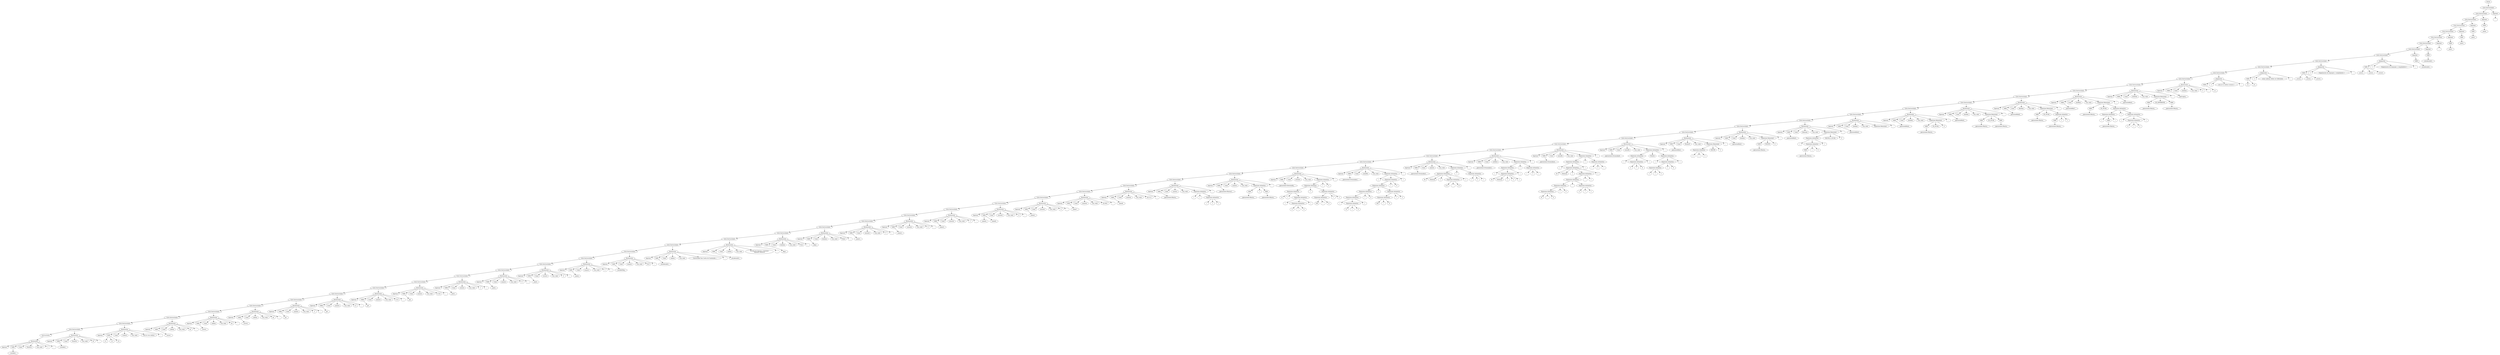 digraph G{
"node1930698116" [ label = "Iniciar",];
"node1211506094" [ label = "Lista Instrucciones",];
"node1539689103" [ label = "Lista Instrucciones",];
"node2085757920" [ label = "Lista Instrucciones",];
"node804911571" [ label = "Lista Instrucciones",];
"node1465539311" [ label = "Lista Instrucciones",];
"node574513977" [ label = "Lista Instrucciones",];
"node1327368637" [ label = "Lista Instrucciones",];
"node793335532" [ label = "Lista Instrucciones",];
"node717356232" [ label = "Lista Instrucciones",];
"node2067232002" [ label = "Lista Instrucciones",];
"node1155258424" [ label = "Lista Instrucciones",];
"node557848697" [ label = "Lista Instrucciones",];
"node71468837" [ label = "Lista Instrucciones",];
"node1151172042" [ label = "Lista Instrucciones",];
"node1578989433" [ label = "Lista Instrucciones",];
"node2143239955" [ label = "Lista Instrucciones",];
"node1876227182" [ label = "Lista Instrucciones",];
"node1074313075" [ label = "Lista Instrucciones",];
"node1973135028" [ label = "Lista Instrucciones",];
"node1943685299" [ label = "Lista Instrucciones",];
"node1004909858" [ label = "Lista Instrucciones",];
"node1045638658" [ label = "Lista Instrucciones",];
"node374702458" [ label = "Lista Instrucciones",];
"node929815763" [ label = "Lista Instrucciones",];
"node556872633" [ label = "Lista Instrucciones",];
"node112536227" [ label = "Lista Instrucciones",];
"node1020343646" [ label = "Lista Instrucciones",];
"node1429597011" [ label = "Lista Instrucciones",];
"node2100405943" [ label = "Lista Instrucciones",];
"node1392409472" [ label = "Lista Instrucciones",];
"node1739640644" [ label = "Lista Instrucciones",];
"node497409938" [ label = "Lista Instrucciones",];
"node1834075791" [ label = "Lista Instrucciones",];
"node1288864478" [ label = "Lista Instrucciones",];
"node771337967" [ label = "Lista Instrucciones",];
"node512994701" [ label = "Lista Instrucciones",];
"node2106942830" [ label = "Lista Instrucciones",];
"node629787760" [ label = "Lista Instrucciones",];
"node1164415224" [ label = "Lista Instrucciones",];
"node1184604700" [ label = "Lista Instrucciones",];
"node275972532" [ label = "Lista Instrucciones",];
"node2079499654" [ label = "Lista Instrucciones",];
"node40573520" [ label = "Lista Instrucciones",];
"node427545411" [ label = "Lista Instrucciones",];
"node294461305" [ label = "Lista Instrucciones",];
"node2143114843" [ label = "Lista Instrucciones",];
"node626944614" [ label = "Lista Instrucciones",];
"node1660441669" [ label = "Lista Instrucciones",];
"node469232052" [ label = "Lista Instrucciones",];
"node250444575" [ label = "Lista Instrucciones",];
"node1488338430" [ label = "Lista Instrucciones",];
"node2026635473" [ label = "Lista Instrucciones",];
"node1548938293" [ label = "Lista Instrucciones",];
"node964837667" [ label = "Lista Instrucciones",];
"node1353896480" [ label = "Lista Instrucciones",];
"node1222679151" [ label = "Instrucciones",];
"node60355586" [ label = "Declaracion",];
"node674772491" [ label = "Ingresar",];
"node60355586" -> "node674772491" [ label = "",];
"node1860031230" [ label = "VARS",];
"node572657320" [ label = "_variable1_",];
"node1860031230" -> "node572657320" [ label = "",];
"node60355586" -> "node1860031230" [ label = "",];
"node1717487114" [ label = "Como",];
"node60355586" -> "node1717487114" [ label = "",];
"node264191140" [ label = "NumEro",];
"node60355586" -> "node264191140" [ label = "",];
"node259343759" [ label = "Con_valor",];
"node60355586" -> "node259343759" [ label = "",];
"node1032871303" [ label = "5",];
"node60355586" -> "node1032871303" [ label = "",];
"node770618025" [ label = ";",];
"node60355586" -> "node770618025" [ label = "",];
"node1222679151" -> "node60355586" [ label = "",];
"node1353896480" -> "node1222679151" [ label = "",];
"node1539498412" [ label = "Declaracion",];
"node2118032998" [ label = "Ingresar",];
"node1539498412" -> "node2118032998" [ label = "",];
"node1098745923" [ label = "VARS",];
"node433979711" [ label = "_variable2_",];
"node1098745923" -> "node433979711" [ label = "",];
"node1539498412" -> "node1098745923" [ label = "",];
"node1440570409" [ label = "Como",];
"node1539498412" -> "node1440570409" [ label = "",];
"node1603941722" [ label = "NumEro",];
"node1539498412" -> "node1603941722" [ label = "",];
"node1913160058" [ label = "Con_valor",];
"node1539498412" -> "node1913160058" [ label = "",];
"node464953853" [ label = "50",];
"node1539498412" -> "node464953853" [ label = "",];
"node607488694" [ label = ";",];
"node1539498412" -> "node607488694" [ label = "",];
"node1353896480" -> "node1539498412" [ label = "",];
"node964837667" -> "node1353896480" [ label = "",];
"node705383311" [ label = "Declaracion",];
"node473828581" [ label = "Ingresar",];
"node705383311" -> "node473828581" [ label = "",];
"node841609174" [ label = "VARS",];
"node977384223" [ label = "_v1_",];
"node841609174" -> "node977384223" [ label = "",];
"node1256640747" [ label = "_v2_",];
"node841609174" -> "node1256640747" [ label = "",];
"node651408502" [ label = "_v3_",];
"node841609174" -> "node651408502" [ label = "",];
"node705383311" -> "node841609174" [ label = "",];
"node1543088165" [ label = "Como",];
"node705383311" -> "node1543088165" [ label = "",];
"node1813455118" [ label = "CadenA",];
"node705383311" -> "node1813455118" [ label = "",];
"node277534191" [ label = "Con_valor",];
"node705383311" -> "node277534191" [ label = "",];
"node734110604" [ label = "esta es una cadena",];
"node705383311" -> "node734110604" [ label = "",];
"node1030725201" [ label = ";",];
"node705383311" -> "node1030725201" [ label = "",];
"node964837667" -> "node705383311" [ label = "",];
"node1548938293" -> "node964837667" [ label = "",];
"node1747310499" [ label = "Declaracion",];
"node776360677" [ label = "Ingresar",];
"node1747310499" -> "node776360677" [ label = "",];
"node146622818" [ label = "VARS",];
"node1231143730" [ label = "_curso1_",];
"node146622818" -> "node1231143730" [ label = "",];
"node1747310499" -> "node146622818" [ label = "",];
"node264215922" [ label = "Como",];
"node1747310499" -> "node264215922" [ label = "",];
"node326252314" [ label = "cadena",];
"node1747310499" -> "node326252314" [ label = "",];
"node1902549583" [ label = "Con_valor",];
"node1747310499" -> "node1902549583" [ label = "",];
"node911847170" [ label = "olc",];
"node1747310499" -> "node911847170" [ label = "",];
"node1174331574" [ label = ";",];
"node1747310499" -> "node1174331574" [ label = "",];
"node1548938293" -> "node1747310499" [ label = "",];
"node2026635473" -> "node1548938293" [ label = "",];
"node1203160564" [ label = "Declaracion",];
"node46631855" [ label = "Ingresar",];
"node1203160564" -> "node46631855" [ label = "",];
"node2040337738" [ label = "VARS",];
"node1272230303" [ label = "_curso2_",];
"node2040337738" -> "node1272230303" [ label = "",];
"node1203160564" -> "node2040337738" [ label = "",];
"node977032308" [ label = "Como",];
"node1203160564" -> "node977032308" [ label = "",];
"node77081199" [ label = "cadena",];
"node1203160564" -> "node77081199" [ label = "",];
"node356403443" [ label = "Con_valor",];
"node1203160564" -> "node356403443" [ label = "",];
"node2064145282" [ label = "olc",];
"node1203160564" -> "node2064145282" [ label = "",];
"node600784739" [ label = ";",];
"node1203160564" -> "node600784739" [ label = "",];
"node2026635473" -> "node1203160564" [ label = "",];
"node1488338430" -> "node2026635473" [ label = "",];
"node1715577383" [ label = "Declaracion",];
"node31393740" [ label = "Ingresar",];
"node1715577383" -> "node31393740" [ label = "",];
"node942835774" [ label = "VARS",];
"node1650232444" [ label = "_curso3_",];
"node942835774" -> "node1650232444" [ label = "",];
"node1715577383" -> "node942835774" [ label = "",];
"node157768330" [ label = "Como",];
"node1715577383" -> "node157768330" [ label = "",];
"node1895812365" [ label = "cadena",];
"node1715577383" -> "node1895812365" [ label = "",];
"node1554045012" [ label = "Con_valor",];
"node1715577383" -> "node1554045012" [ label = "",];
"node1520013520" [ label = "olc",];
"node1715577383" -> "node1520013520" [ label = "",];
"node1771647491" [ label = ";",];
"node1715577383" -> "node1771647491" [ label = "",];
"node1488338430" -> "node1715577383" [ label = "",];
"node250444575" -> "node1488338430" [ label = "",];
"node1728056728" [ label = "Declaracion",];
"node1035475796" [ label = "Ingresar",];
"node1728056728" -> "node1035475796" [ label = "",];
"node733020963" [ label = "VARS",];
"node186135932" [ label = "_pi1_",];
"node733020963" -> "node186135932" [ label = "",];
"node1728056728" -> "node733020963" [ label = "",];
"node1813222730" [ label = "Como",];
"node1728056728" -> "node1813222730" [ label = "",];
"node286015783" [ label = "numero",];
"node1728056728" -> "node286015783" [ label = "",];
"node847769662" [ label = "Con_valor",];
"node1728056728" -> "node847769662" [ label = "",];
"node2029949127" [ label = "3",];
"node1728056728" -> "node2029949127" [ label = "",];
"node146273111" [ label = ";",];
"node1728056728" -> "node146273111" [ label = "",];
"node250444575" -> "node1728056728" [ label = "",];
"node469232052" -> "node250444575" [ label = "",];
"node2076282399" [ label = "Declaracion",];
"node1992984409" [ label = "Ingresar",];
"node2076282399" -> "node1992984409" [ label = "",];
"node2059295215" [ label = "VARS",];
"node1294217380" [ label = "_pi2_",];
"node2059295215" -> "node1294217380" [ label = "",];
"node2076282399" -> "node2059295215" [ label = "",];
"node987950697" [ label = "Como",];
"node2076282399" -> "node987950697" [ label = "",];
"node405816867" [ label = "numero",];
"node2076282399" -> "node405816867" [ label = "",];
"node281609707" [ label = "Con_valor",];
"node2076282399" -> "node281609707" [ label = "",];
"node2089072198" [ label = "3.1",];
"node2076282399" -> "node2089072198" [ label = "",];
"node1371053593" [ label = ";",];
"node2076282399" -> "node1371053593" [ label = "",];
"node469232052" -> "node2076282399" [ label = "",];
"node1660441669" -> "node469232052" [ label = "",];
"node1269025619" [ label = "Declaracion",];
"node320698769" [ label = "Ingresar",];
"node1269025619" -> "node320698769" [ label = "",];
"node1257425714" [ label = "VARS",];
"node1596967971" [ label = "_pi3_",];
"node1257425714" -> "node1596967971" [ label = "",];
"node1269025619" -> "node1257425714" [ label = "",];
"node176385478" [ label = "Como",];
"node1269025619" -> "node176385478" [ label = "",];
"node1923763446" [ label = "numero",];
"node1269025619" -> "node1923763446" [ label = "",];
"node777888458" [ label = "Con_valor",];
"node1269025619" -> "node777888458" [ label = "",];
"node254946806" [ label = "3.14",];
"node1269025619" -> "node254946806" [ label = "",];
"node516852875" [ label = ";",];
"node1269025619" -> "node516852875" [ label = "",];
"node1660441669" -> "node1269025619" [ label = "",];
"node626944614" -> "node1660441669" [ label = "",];
"node1050914392" [ label = "Declaracion",];
"node2108362932" [ label = "Ingresar",];
"node1050914392" -> "node2108362932" [ label = "",];
"node1676205930" [ label = "VARS",];
"node162049352" [ label = "_pi4_",];
"node1676205930" -> "node162049352" [ label = "",];
"node1050914392" -> "node1676205930" [ label = "",];
"node710542155" [ label = "Como",];
"node1050914392" -> "node710542155" [ label = "",];
"node257001476" [ label = "numero",];
"node1050914392" -> "node257001476" [ label = "",];
"node711394571" [ label = "Con_valor",];
"node1050914392" -> "node711394571" [ label = "",];
"node1718173666" [ label = "3.141",];
"node1050914392" -> "node1718173666" [ label = "",];
"node475211839" [ label = ";",];
"node1050914392" -> "node475211839" [ label = "",];
"node626944614" -> "node1050914392" [ label = "",];
"node2143114843" -> "node626944614" [ label = "",];
"node524390937" [ label = "Declaracion",];
"node228361127" [ label = "Ingresar",];
"node524390937" -> "node228361127" [ label = "",];
"node572861401" [ label = "VARS",];
"node666041714" [ label = "_anio1_",];
"node572861401" -> "node666041714" [ label = "",];
"node524390937" -> "node572861401" [ label = "",];
"node879784647" [ label = "Como",];
"node524390937" -> "node879784647" [ label = "",];
"node1570262613" [ label = "numero",];
"node524390937" -> "node1570262613" [ label = "",];
"node1449713116" [ label = "Con_valor",];
"node524390937" -> "node1449713116" [ label = "",];
"node1719792398" [ label = "1",];
"node524390937" -> "node1719792398" [ label = "",];
"node1372607315" [ label = ";",];
"node524390937" -> "node1372607315" [ label = "",];
"node2143114843" -> "node524390937" [ label = "",];
"node294461305" -> "node2143114843" [ label = "",];
"node1319454170" [ label = "Declaracion",];
"node1588852719" [ label = "Ingresar",];
"node1319454170" -> "node1588852719" [ label = "",];
"node935556788" [ label = "VARS",];
"node1692066260" [ label = "_anio2_",];
"node935556788" -> "node1692066260" [ label = "",];
"node1319454170" -> "node935556788" [ label = "",];
"node3531520" [ label = "Como",];
"node1319454170" -> "node3531520" [ label = "",];
"node1098412134" [ label = "numero",];
"node1319454170" -> "node1098412134" [ label = "",];
"node1839384619" [ label = "Con_valor",];
"node1319454170" -> "node1839384619" [ label = "",];
"node1581600778" [ label = "9",];
"node1319454170" -> "node1581600778" [ label = "",];
"node1900516641" [ label = ";",];
"node1319454170" -> "node1900516641" [ label = "",];
"node294461305" -> "node1319454170" [ label = "",];
"node427545411" -> "node294461305" [ label = "",];
"node1941839919" [ label = "Declaracion",];
"node136732131" [ label = "Ingresar",];
"node1941839919" -> "node136732131" [ label = "",];
"node2090310125" [ label = "VARS",];
"node825550275" [ label = "_anio3_",];
"node2090310125" -> "node825550275" [ label = "",];
"node1941839919" -> "node2090310125" [ label = "",];
"node856229010" [ label = "Como",];
"node1941839919" -> "node856229010" [ label = "",];
"node167419477" [ label = "numero",];
"node1941839919" -> "node167419477" [ label = "",];
"node1231169142" [ label = "Con_valor",];
"node1941839919" -> "node1231169142" [ label = "",];
"node1609484388" [ label = "4",];
"node1941839919" -> "node1609484388" [ label = "",];
"node607677087" [ label = ";",];
"node1941839919" -> "node607677087" [ label = "",];
"node427545411" -> "node1941839919" [ label = "",];
"node40573520" -> "node427545411" [ label = "",];
"node2037207163" [ label = "Declaracion",];
"node560240822" [ label = "Ingresar",];
"node2037207163" -> "node560240822" [ label = "",];
"node140564758" [ label = "VARS",];
"node1877685783" [ label = "_anio4_",];
"node140564758" -> "node1877685783" [ label = "",];
"node2037207163" -> "node140564758" [ label = "",];
"node2081840409" [ label = "Como",];
"node2037207163" -> "node2081840409" [ label = "",];
"node2041764613" [ label = "numero",];
"node2037207163" -> "node2041764613" [ label = "",];
"node2006193484" [ label = "Con_valor",];
"node2037207163" -> "node2006193484" [ label = "",];
"node1106894375" [ label = "5",];
"node2037207163" -> "node1106894375" [ label = "",];
"node264875412" [ label = ";",];
"node2037207163" -> "node264875412" [ label = "",];
"node40573520" -> "node2037207163" [ label = "",];
"node2079499654" -> "node40573520" [ label = "",];
"node1615607195" [ label = "Declaracion",];
"node925196971" [ label = "Ingresar",];
"node1615607195" -> "node925196971" [ label = "",];
"node941791886" [ label = "VARS",];
"node2059740435" [ label = "_variableNeg_",];
"node941791886" -> "node2059740435" [ label = "",];
"node1615607195" -> "node941791886" [ label = "",];
"node2074359613" [ label = "Como",];
"node1615607195" -> "node2074359613" [ label = "",];
"node1728590552" [ label = "numero",];
"node1615607195" -> "node1728590552" [ label = "",];
"node1263678045" [ label = "Con_valor",];
"node1615607195" -> "node1263678045" [ label = "",];
"node409758617" [ label = "54.0",];
"node1615607195" -> "node409758617" [ label = "",];
"node1110162038" [ label = ";",];
"node1615607195" -> "node1110162038" [ label = "",];
"node2079499654" -> "node1615607195" [ label = "",];
"node275972532" -> "node2079499654" [ label = "",];
"node1679019545" [ label = "Declaracion",];
"node1040832540" [ label = "Ingresar",];
"node1679019545" -> "node1040832540" [ label = "",];
"node1170365671" [ label = "VARS",];
"node1520805411" [ label = "_encabezado1_",];
"node1170365671" -> "node1520805411" [ label = "",];
"node1679019545" -> "node1170365671" [ label = "",];
"node540858472" [ label = "Como",];
"node1679019545" -> "node540858472" [ label = "",];
"node1342516555" [ label = "cadena",];
"node1679019545" -> "node1342516555" [ label = "",];
"node125269704" [ label = "Con_valor",];
"node1679019545" -> "node125269704" [ label = "",];
"node1880378555" [ label = "Universidad San Carlos de Guatemala...;",];
"node1679019545" -> "node1880378555" [ label = "",];
"node908928329" [ label = ";",];
"node1679019545" -> "node908928329" [ label = "",];
"node275972532" -> "node1679019545" [ label = "",];
"node1184604700" -> "node275972532" [ label = "",];
"node1337665970" [ label = "Declaracion",];
"node1934022587" [ label = "Ingresar",];
"node1337665970" -> "node1934022587" [ label = "",];
"node568671484" [ label = "VARS",];
"node2117944036" [ label = "_encabezado2_",];
"node568671484" -> "node2117944036" [ label = "",];
"node1337665970" -> "node568671484" [ label = "",];
"node1750925864" [ label = "Como",];
"node1337665970" -> "node1750925864" [ label = "",];
"node769911703" [ label = "cadena",];
"node1337665970" -> "node769911703" [ label = "",];
"node627646475" [ label = "Con_valor",];
"node1337665970" -> "node627646475" [ label = "",];
"node836201504" [ label = "Escuela de Ciencias y Sistemas
Segundo semestre
",];
"node1337665970" -> "node836201504" [ label = "",];
"node832271472" [ label = ";",];
"node1337665970" -> "node832271472" [ label = "",];
"node1184604700" -> "node1337665970" [ label = "",];
"node1164415224" -> "node1184604700" [ label = "",];
"node60198535" [ label = "Declaracion",];
"node1871945606" [ label = "Ingresar",];
"node60198535" -> "node1871945606" [ label = "",];
"node1697597496" [ label = "VARS",];
"node259885081" [ label = "_flag1_",];
"node1697597496" -> "node259885081" [ label = "",];
"node60198535" -> "node1697597496" [ label = "",];
"node942202311" [ label = "Como",];
"node60198535" -> "node942202311" [ label = "",];
"node1270090475" [ label = "boolean",];
"node60198535" -> "node1270090475" [ label = "",];
"node1422255405" [ label = "Con_valor",];
"node60198535" -> "node1422255405" [ label = "",];
"node924553964" [ label = "True",];
"node60198535" -> "node924553964" [ label = "",];
"node1227073325" [ label = ";",];
"node60198535" -> "node1227073325" [ label = "",];
"node1164415224" -> "node60198535" [ label = "",];
"node629787760" -> "node1164415224" [ label = "",];
"node573251504" [ label = "Declaracion",];
"node1505520213" [ label = "Ingresar",];
"node573251504" -> "node1505520213" [ label = "",];
"node844828540" [ label = "VARS",];
"node1712704725" [ label = "_flag2_",];
"node844828540" -> "node1712704725" [ label = "",];
"node573251504" -> "node844828540" [ label = "",];
"node473536824" [ label = "Como",];
"node573251504" -> "node473536824" [ label = "",];
"node653112872" [ label = "boolean",];
"node573251504" -> "node653112872" [ label = "",];
"node1286045030" [ label = "Con_valor",];
"node573251504" -> "node1286045030" [ label = "",];
"node77357891" [ label = "False",];
"node573251504" -> "node77357891" [ label = "",];
"node1421658801" [ label = ";",];
"node573251504" -> "node1421658801" [ label = "",];
"node629787760" -> "node573251504" [ label = "",];
"node2106942830" -> "node629787760" [ label = "",];
"node531331832" [ label = "Declaracion",];
"node1754294310" [ label = "Ingresar",];
"node531331832" -> "node1754294310" [ label = "",];
"node267487244" [ label = "VARS",];
"node1026171393" [ label = "_name1_",];
"node267487244" -> "node1026171393" [ label = "",];
"node531331832" -> "node267487244" [ label = "",];
"node2039669734" [ label = "Como",];
"node531331832" -> "node2039669734" [ label = "",];
"node304641450" [ label = "caracter",];
"node531331832" -> "node304641450" [ label = "",];
"node286932491" [ label = "Con_valor",];
"node531331832" -> "node286932491" [ label = "",];
"node2102144003" [ label = "'f'",];
"node531331832" -> "node2102144003" [ label = "",];
"node330268063" [ label = ";",];
"node531331832" -> "node330268063" [ label = "",];
"node2106942830" -> "node531331832" [ label = "",];
"node512994701" -> "node2106942830" [ label = "",];
"node1123802981" [ label = "Declaracion",];
"node47270743" [ label = "Ingresar",];
"node1123802981" -> "node47270743" [ label = "",];
"node518083386" [ label = "VARS",];
"node1992988412" [ label = "_name2_",];
"node518083386" -> "node1992988412" [ label = "",];
"node1123802981" -> "node518083386" [ label = "",];
"node1792438199" [ label = "Como",];
"node1123802981" -> "node1792438199" [ label = "",];
"node1658133065" [ label = "caracter",];
"node1123802981" -> "node1658133065" [ label = "",];
"node1991900586" [ label = "Con_valor",];
"node1123802981" -> "node1991900586" [ label = "",];
"node1424419063" [ label = "'e'",];
"node1123802981" -> "node1424419063" [ label = "",];
"node227839499" [ label = ";",];
"node1123802981" -> "node227839499" [ label = "",];
"node512994701" -> "node1123802981" [ label = "",];
"node771337967" -> "node512994701" [ label = "",];
"node1205459618" [ label = "Declaracion",];
"node2125736798" [ label = "Ingresar",];
"node1205459618" -> "node2125736798" [ label = "",];
"node502715695" [ label = "VARS",];
"node884733004" [ label = "_name3_",];
"node502715695" -> "node884733004" [ label = "",];
"node1205459618" -> "node502715695" [ label = "",];
"node1027486899" [ label = "Como",];
"node1205459618" -> "node1027486899" [ label = "",];
"node1645155985" [ label = "caracter",];
"node1205459618" -> "node1645155985" [ label = "",];
"node1232857170" [ label = "Con_valor",];
"node1205459618" -> "node1232857170" [ label = "",];
"node579431589" [ label = "'r'",];
"node1205459618" -> "node579431589" [ label = "",];
"node1851674603" [ label = ";",];
"node1205459618" -> "node1851674603" [ label = "",];
"node771337967" -> "node1205459618" [ label = "",];
"node1288864478" -> "node771337967" [ label = "",];
"node1962899247" [ label = "Declaracion",];
"node1649420442" [ label = "Ingresar",];
"node1962899247" -> "node1649420442" [ label = "",];
"node190155825" [ label = "VARS",];
"node392735655" [ label = "_name4_",];
"node190155825" -> "node392735655" [ label = "",];
"node404877418" [ label = "_name6_",];
"node190155825" -> "node404877418" [ label = "",];
"node1962899247" -> "node190155825" [ label = "",];
"node2077626124" [ label = "Como",];
"node1962899247" -> "node2077626124" [ label = "",];
"node1556426819" [ label = "caracter",];
"node1962899247" -> "node1556426819" [ label = "",];
"node237149679" [ label = "Con_valor",];
"node1962899247" -> "node237149679" [ label = "",];
"node420974305" [ label = "'n'",];
"node1962899247" -> "node420974305" [ label = "",];
"node1383222432" [ label = ";",];
"node1962899247" -> "node1383222432" [ label = "",];
"node1288864478" -> "node1962899247" [ label = "",];
"node1834075791" -> "node1288864478" [ label = "",];
"node658520453" [ label = "Declaracion",];
"node1024918887" [ label = "Ingresar",];
"node658520453" -> "node1024918887" [ label = "",];
"node416474274" [ label = "VARS",];
"node1485155412" [ label = "_name5_",];
"node416474274" -> "node1485155412" [ label = "",];
"node658520453" -> "node416474274" [ label = "",];
"node2125408976" [ label = "Como",];
"node658520453" -> "node2125408976" [ label = "",];
"node2065048671" [ label = "caracter",];
"node658520453" -> "node2065048671" [ label = "",];
"node1961769067" [ label = "Con_valor",];
"node658520453" -> "node1961769067" [ label = "",];
"node33344942" [ label = "'a'",];
"node658520453" -> "node33344942" [ label = "",];
"node100835051" [ label = ";",];
"node658520453" -> "node100835051" [ label = "",];
"node1834075791" -> "node658520453" [ label = "",];
"node497409938" -> "node1834075791" [ label = "",];
"node1283225256" [ label = "Declaracion",];
"node1238643244" [ label = "Ingresar",];
"node1283225256" -> "node1238643244" [ label = "",];
"node782370565" [ label = "VARS",];
"node1011167740" [ label = "_name7_",];
"node782370565" -> "node1011167740" [ label = "",];
"node1283225256" -> "node782370565" [ label = "",];
"node321112554" [ label = "Como",];
"node1283225256" -> "node321112554" [ label = "",];
"node2064567536" [ label = "caracter",];
"node1283225256" -> "node2064567536" [ label = "",];
"node1168795323" [ label = "Con_valor",];
"node1283225256" -> "node1168795323" [ label = "",];
"node1349870883" [ label = "'${100}'",];
"node1283225256" -> "node1349870883" [ label = "",];
"node1570015838" [ label = ";",];
"node1283225256" -> "node1570015838" [ label = "",];
"node497409938" -> "node1283225256" [ label = "",];
"node1739640644" -> "node497409938" [ label = "",];
"node1349559376" [ label = "Declaracion",];
"node1182375771" [ label = "Ingresar",];
"node1349559376" -> "node1182375771" [ label = "",];
"node1029617354" [ label = "VARS",];
"node1147211077" [ label = "_name8_",];
"node1029617354" -> "node1147211077" [ label = "",];
"node1349559376" -> "node1029617354" [ label = "",];
"node291922877" [ label = "Como",];
"node1349559376" -> "node291922877" [ label = "",];
"node460305805" [ label = "caracter",];
"node1349559376" -> "node460305805" [ label = "",];
"node1397733580" [ label = "Con_valor",];
"node1349559376" -> "node1397733580" [ label = "",];
"node529042629" [ label = "'${111}'",];
"node1349559376" -> "node529042629" [ label = "",];
"node1028751106" [ label = ";",];
"node1349559376" -> "node1028751106" [ label = "",];
"node1739640644" -> "node1349559376" [ label = "",];
"node1392409472" -> "node1739640644" [ label = "",];
"node1542747896" [ label = "Declaracion",];
"node1976777874" [ label = "Ingresar",];
"node1542747896" -> "node1976777874" [ label = "",];
"node778467401" [ label = "VARS",];
"node419019752" [ label = "_operaciones1Basica_",];
"node778467401" -> "node419019752" [ label = "",];
"node1542747896" -> "node778467401" [ label = "",];
"node1623346617" [ label = "Como",];
"node1542747896" -> "node1623346617" [ label = "",];
"node203020959" [ label = "numero",];
"node1542747896" -> "node203020959" [ label = "",];
"node295722853" [ label = "Con_valor",];
"node1542747896" -> "node295722853" [ label = "",];
"node1146327106" [ label = "Expresion Arimetica",];
"node915321588" [ label = "1",];
"node1146327106" -> "node915321588" [ label = "",];
"node1946246040" [ label = "+",];
"node1146327106" -> "node1946246040" [ label = "",];
"node1741256970" [ label = "Expresion Aritmetica",];
"node1069560881" [ label = "(",];
"node1741256970" -> "node1069560881" [ label = "",];
"node2090481711" [ label = "1",];
"node1741256970" -> "node2090481711" [ label = "",];
"node37319103" [ label = ")",];
"node1741256970" -> "node37319103" [ label = "",];
"node1146327106" -> "node1741256970" [ label = "",];
"node1542747896" -> "node1146327106" [ label = "",];
"node781474267" [ label = ";",];
"node1542747896" -> "node781474267" [ label = "",];
"node1392409472" -> "node1542747896" [ label = "",];
"node2100405943" -> "node1392409472" [ label = "",];
"node281776516" [ label = "Declaracion",];
"node1027447026" [ label = "Ingresar",];
"node281776516" -> "node1027447026" [ label = "",];
"node1950392931" [ label = "VARS",];
"node2014734257" [ label = "_operaciones1Basica2_",];
"node1950392931" -> "node2014734257" [ label = "",];
"node281776516" -> "node1950392931" [ label = "",];
"node882740870" [ label = "Como",];
"node281776516" -> "node882740870" [ label = "",];
"node1706457839" [ label = "numero",];
"node281776516" -> "node1706457839" [ label = "",];
"node336891776" [ label = "Con_valor",];
"node281776516" -> "node336891776" [ label = "",];
"node1601456476" [ label = "Expresion Arimetica",];
"node121968010" [ label = "VARS",];
"node1366451855" [ label = "_operaciones1Basica_",];
"node121968010" -> "node1366451855" [ label = "",];
"node1601456476" -> "node121968010" [ label = "",];
"node1638570926" [ label = "+",];
"node1601456476" -> "node1638570926" [ label = "",];
"node476643438" [ label = "VARS",];
"node858767148" [ label = "_operaciones1Basica_",];
"node476643438" -> "node858767148" [ label = "",];
"node1601456476" -> "node476643438" [ label = "",];
"node281776516" -> "node1601456476" [ label = "",];
"node1898701272" [ label = ";",];
"node281776516" -> "node1898701272" [ label = "",];
"node2100405943" -> "node281776516" [ label = "",];
"node1429597011" -> "node2100405943" [ label = "",];
"node1147761592" [ label = "Declaracion",];
"node282550571" [ label = "Ingresar",];
"node1147761592" -> "node282550571" [ label = "",];
"node1582267074" [ label = "VARS",];
"node1883530738" [ label = "_operaciones1Intermedia_",];
"node1582267074" -> "node1883530738" [ label = "",];
"node1147761592" -> "node1582267074" [ label = "",];
"node2143239409" [ label = "Como",];
"node1147761592" -> "node2143239409" [ label = "",];
"node1414186004" [ label = "nUmero",];
"node1147761592" -> "node1414186004" [ label = "",];
"node1903570229" [ label = "Con_valor",];
"node1147761592" -> "node1903570229" [ label = "",];
"node583974172" [ label = "Expresion Arimetica",];
"node613434624" [ label = "Expresion Arimetica",];
"node645423074" [ label = "Expresion Arimetica",];
"node1722270109" [ label = "15",];
"node645423074" -> "node1722270109" [ label = "",];
"node827762184" [ label = "+",];
"node645423074" -> "node827762184" [ label = "",];
"node399007079" [ label = "Expresion Aritmetica",];
"node1940625203" [ label = "(",];
"node399007079" -> "node1940625203" [ label = "",];
"node735579122" [ label = "Expresion Aritmetica",];
"node792366695" [ label = "9",];
"node735579122" -> "node792366695" [ label = "",];
"node2051857794" [ label = "*",];
"node735579122" -> "node2051857794" [ label = "",];
"node1441914871" [ label = "8",];
"node735579122" -> "node1441914871" [ label = "",];
"node399007079" -> "node735579122" [ label = "",];
"node1050528032" [ label = ")",];
"node399007079" -> "node1050528032" [ label = "",];
"node645423074" -> "node399007079" [ label = "",];
"node613434624" -> "node645423074" [ label = "",];
"node1169105186" [ label = "+",];
"node613434624" -> "node1169105186" [ label = "",];
"node1502827736" [ label = "Expresion Aritmetica",];
"node38155898" [ label = "Expresion Aritmetica",];
"node1388461019" [ label = "200",];
"node38155898" -> "node1388461019" [ label = "",];
"node1859696272" [ label = "/",];
"node38155898" -> "node1859696272" [ label = "",];
"node757996039" [ label = "8",];
"node38155898" -> "node757996039" [ label = "",];
"node1502827736" -> "node38155898" [ label = "",];
"node510139454" [ label = "*",];
"node1502827736" -> "node510139454" [ label = "",];
"node1572331723" [ label = "3",];
"node1502827736" -> "node1572331723" [ label = "",];
"node613434624" -> "node1502827736" [ label = "",];
"node583974172" -> "node613434624" [ label = "",];
"node1987092955" [ label = "+",];
"node583974172" -> "node1987092955" [ label = "",];
"node726889264" [ label = "9",];
"node583974172" -> "node726889264" [ label = "",];
"node1147761592" -> "node583974172" [ label = "",];
"node1971585928" [ label = ";",];
"node1147761592" -> "node1971585928" [ label = "",];
"node1429597011" -> "node1147761592" [ label = "",];
"node1020343646" -> "node1429597011" [ label = "",];
"node391582795" [ label = "Declaracion",];
"node1692008707" [ label = "Ingresar",];
"node391582795" -> "node1692008707" [ label = "",];
"node1411396699" [ label = "VARS",];
"node23979284" [ label = "_operaciones1Avanzadas1_",];
"node1411396699" -> "node23979284" [ label = "",];
"node391582795" -> "node1411396699" [ label = "",];
"node783764542" [ label = "Como",];
"node391582795" -> "node783764542" [ label = "",];
"node449942258" [ label = "numeRo",];
"node391582795" -> "node449942258" [ label = "",];
"node1325858591" [ label = "Con_valor",];
"node391582795" -> "node1325858591" [ label = "",];
"node565049006" [ label = "Expresion Aritmetica",];
"node896501785" [ label = "(",];
"node565049006" -> "node896501785" [ label = "",];
"node599775812" [ label = "Expresion Arimetica",];
"node1530472235" [ label = "Expresion Arimetica",];
"node368030308" [ label = "Expresion Aritmetica",];
"node1544146816" [ label = "Expresion Aritmetica",];
"node28922815" [ label = "(",];
"node1544146816" -> "node28922815" [ label = "",];
"node321600732" [ label = "Expresion Arimetica",];
"node2076168271" [ label = "15",];
"node321600732" -> "node2076168271" [ label = "",];
"node1775793527" [ label = "+",];
"node321600732" -> "node1775793527" [ label = "",];
"node582477656" [ label = "9",];
"node321600732" -> "node582477656" [ label = "",];
"node1544146816" -> "node321600732" [ label = "",];
"node1748034062" [ label = ")",];
"node1544146816" -> "node1748034062" [ label = "",];
"node368030308" -> "node1544146816" [ label = "",];
"node1829268207" [ label = "*",];
"node368030308" -> "node1829268207" [ label = "",];
"node1196542452" [ label = "8",];
"node368030308" -> "node1196542452" [ label = "",];
"node1530472235" -> "node368030308" [ label = "",];
"node1522629473" [ label = "+",];
"node1530472235" -> "node1522629473" [ label = "",];
"node898552485" [ label = "Expresion Aritmetica",];
"node461343209" [ label = "Expresion Aritmetica",];
"node1378417947" [ label = "200",];
"node461343209" -> "node1378417947" [ label = "",];
"node65248844" [ label = "/",];
"node461343209" -> "node65248844" [ label = "",];
"node1077636975" [ label = "8",];
"node461343209" -> "node1077636975" [ label = "",];
"node898552485" -> "node461343209" [ label = "",];
"node669816384" [ label = "*",];
"node898552485" -> "node669816384" [ label = "",];
"node842622851" [ label = "3",];
"node898552485" -> "node842622851" [ label = "",];
"node1530472235" -> "node898552485" [ label = "",];
"node599775812" -> "node1530472235" [ label = "",];
"node767008374" [ label = "+",];
"node599775812" -> "node767008374" [ label = "",];
"node913099960" [ label = "9",];
"node599775812" -> "node913099960" [ label = "",];
"node565049006" -> "node599775812" [ label = "",];
"node1978733219" [ label = ")",];
"node565049006" -> "node1978733219" [ label = "",];
"node391582795" -> "node565049006" [ label = "",];
"node210593505" [ label = ";",];
"node391582795" -> "node210593505" [ label = "",];
"node1020343646" -> "node391582795" [ label = "",];
"node112536227" -> "node1020343646" [ label = "",];
"node492309800" [ label = "Declaracion",];
"node1300306743" [ label = "Ingresar",];
"node492309800" -> "node1300306743" [ label = "",];
"node806911022" [ label = "VARS",];
"node1472577186" [ label = "_operaciones1Avanzadas2_",];
"node806911022" -> "node1472577186" [ label = "",];
"node492309800" -> "node806911022" [ label = "",];
"node178903103" [ label = "Como",];
"node492309800" -> "node178903103" [ label = "",];
"node1337209598" [ label = "numero",];
"node492309800" -> "node1337209598" [ label = "",];
"node1010753066" [ label = "Con_valor",];
"node492309800" -> "node1010753066" [ label = "",];
"node1190418337" [ label = "Expresion Arimetica",];
"node39327584" [ label = "Expresion Aritmetica",];
"node1813374487" [ label = "30",];
"node39327584" -> "node1813374487" [ label = "",];
"node647019057" [ label = "Potencia",];
"node39327584" -> "node647019057" [ label = "",];
"node1111341085" [ label = "[",];
"node39327584" -> "node1111341085" [ label = "",];
"node10241069" [ label = "Expresion Aritmetica",];
"node1140473719" [ label = "22.2",];
"node10241069" -> "node1140473719" [ label = "",];
"node1620591627" [ label = "-",];
"node10241069" -> "node1620591627" [ label = "",];
"node1338697045" [ label = "2.2",];
"node10241069" -> "node1338697045" [ label = "",];
"node39327584" -> "node10241069" [ label = "",];
"node764767661" [ label = "]",];
"node39327584" -> "node764767661" [ label = "",];
"node1190418337" -> "node39327584" [ label = "",];
"node1057418991" [ label = "+",];
"node1190418337" -> "node1057418991" [ label = "",];
"node488398104" [ label = "Expresion Aritmetica",];
"node90502051" [ label = "(",];
"node488398104" -> "node90502051" [ label = "",];
"node52043431" [ label = "2",];
"node488398104" -> "node52043431" [ label = "",];
"node199489981" [ label = ")",];
"node488398104" -> "node199489981" [ label = "",];
"node1190418337" -> "node488398104" [ label = "",];
"node492309800" -> "node1190418337" [ label = "",];
"node1961394500" [ label = ";",];
"node492309800" -> "node1961394500" [ label = "",];
"node112536227" -> "node492309800" [ label = "",];
"node556872633" -> "node112536227" [ label = "",];
"node1454611857" [ label = "Declaracion",];
"node93277894" [ label = "Ingresar",];
"node1454611857" -> "node93277894" [ label = "",];
"node288715227" [ label = "VARS",];
"node568795160" [ label = "_operaciones1Avanzadas3_",];
"node288715227" -> "node568795160" [ label = "",];
"node1454611857" -> "node288715227" [ label = "",];
"node1811054240" [ label = "Como",];
"node1454611857" -> "node1811054240" [ label = "",];
"node343204966" [ label = "nuMero",];
"node1454611857" -> "node343204966" [ label = "",];
"node787866778" [ label = "Con_valor",];
"node1454611857" -> "node787866778" [ label = "",];
"node915076796" [ label = "Expresion Arimetica",];
"node1324714419" [ label = "Expresion Aritmetica",];
"node2106655711" [ label = "(",];
"node1324714419" -> "node2106655711" [ label = "",];
"node2084694467" [ label = "Expresion Aritmetica",];
"node488624097" [ label = "30",];
"node2084694467" -> "node488624097" [ label = "",];
"node2135254496" [ label = "Potencia",];
"node2084694467" -> "node2135254496" [ label = "",];
"node171904556" [ label = "[",];
"node2084694467" -> "node171904556" [ label = "",];
"node2034495833" [ label = "2",];
"node2084694467" -> "node2034495833" [ label = "",];
"node448813399" [ label = "]",];
"node2084694467" -> "node448813399" [ label = "",];
"node1324714419" -> "node2084694467" [ label = "",];
"node1316898186" [ label = ")",];
"node1324714419" -> "node1316898186" [ label = "",];
"node915076796" -> "node1324714419" [ label = "",];
"node1019374599" [ label = "+",];
"node915076796" -> "node1019374599" [ label = "",];
"node1517128703" [ label = "Expresion Aritmetica",];
"node1124039428" [ label = "(",];
"node1517128703" -> "node1124039428" [ label = "",];
"node2115056836" [ label = "2",];
"node1517128703" -> "node2115056836" [ label = "",];
"node1360846165" [ label = ")",];
"node1517128703" -> "node1360846165" [ label = "",];
"node915076796" -> "node1517128703" [ label = "",];
"node1454611857" -> "node915076796" [ label = "",];
"node1738053370" [ label = ";",];
"node1454611857" -> "node1738053370" [ label = "",];
"node556872633" -> "node1454611857" [ label = "",];
"node929815763" -> "node556872633" [ label = "",];
"node1577514582" [ label = "Declaracion",];
"node700866118" [ label = "Ingresar",];
"node1577514582" -> "node700866118" [ label = "",];
"node512219230" [ label = "VARS",];
"node1032561202" [ label = "_operaciones1Avanzadas4_",];
"node512219230" -> "node1032561202" [ label = "",];
"node1577514582" -> "node512219230" [ label = "",];
"node1414940563" [ label = "Como",];
"node1577514582" -> "node1414940563" [ label = "",];
"node1333331761" [ label = "numeRo",];
"node1577514582" -> "node1333331761" [ label = "",];
"node1872524200" [ label = "Con_valor",];
"node1577514582" -> "node1872524200" [ label = "",];
"node266786395" [ label = "Expresion Arimetica",];
"node1776972523" [ label = "Expresion Aritmetica",];
"node1856872552" [ label = "(",];
"node1776972523" -> "node1856872552" [ label = "",];
"node1646300966" [ label = "Expresion Aritmetica",];
"node1540217143" [ label = "30",];
"node1646300966" -> "node1540217143" [ label = "",];
"node1628083599" [ label = "Potencia",];
"node1646300966" -> "node1628083599" [ label = "",];
"node1646778150" [ label = "[",];
"node1646300966" -> "node1646778150" [ label = "",];
"node68693499" [ label = "Expresion Aritmetica",];
"node833181742" [ label = "Expresion Aritmetica",];
"node70915449" [ label = "Expresion Arimetica",];
"node1484287039" [ label = "Expresion Aritmetica",];
"node491451710" [ label = "10",];
"node1484287039" -> "node491451710" [ label = "",];
"node1717151377" [ label = "-",];
"node1484287039" -> "node1717151377" [ label = "",];
"node840759038" [ label = "8",];
"node1484287039" -> "node840759038" [ label = "",];
"node70915449" -> "node1484287039" [ label = "",];
"node689863958" [ label = "+",];
"node70915449" -> "node689863958" [ label = "",];
"node1664589326" [ label = "9",];
"node70915449" -> "node1664589326" [ label = "",];
"node833181742" -> "node70915449" [ label = "",];
"node1215414743" [ label = "-",];
"node833181742" -> "node1215414743" [ label = "",];
"node487552289" [ label = "Expresion Aritmetica",];
"node1193495899" [ label = "4",];
"node487552289" -> "node1193495899" [ label = "",];
"node414940255" [ label = "*",];
"node487552289" -> "node414940255" [ label = "",];
"node1585605094" [ label = "2",];
"node487552289" -> "node1585605094" [ label = "",];
"node833181742" -> "node487552289" [ label = "",];
"node68693499" -> "node833181742" [ label = "",];
"node943892842" [ label = "-",];
"node68693499" -> "node943892842" [ label = "",];
"node1708548780" [ label = "1",];
"node68693499" -> "node1708548780" [ label = "",];
"node1646300966" -> "node68693499" [ label = "",];
"node650949581" [ label = "]",];
"node1646300966" -> "node650949581" [ label = "",];
"node1776972523" -> "node1646300966" [ label = "",];
"node1808540587" [ label = ")",];
"node1776972523" -> "node1808540587" [ label = "",];
"node266786395" -> "node1776972523" [ label = "",];
"node1181273665" [ label = "+",];
"node266786395" -> "node1181273665" [ label = "",];
"node276629282" [ label = "Expresion Aritmetica",];
"node1399626811" [ label = "(",];
"node276629282" -> "node1399626811" [ label = "",];
"node1496788102" [ label = "2",];
"node276629282" -> "node1496788102" [ label = "",];
"node1496185639" [ label = ")",];
"node276629282" -> "node1496185639" [ label = "",];
"node266786395" -> "node276629282" [ label = "",];
"node1577514582" -> "node266786395" [ label = "",];
"node554804023" [ label = ";",];
"node1577514582" -> "node554804023" [ label = "",];
"node929815763" -> "node1577514582" [ label = "",];
"node374702458" -> "node929815763" [ label = "",];
"node371945066" [ label = "Declaracion",];
"node1989686069" [ label = "Ingresar",];
"node371945066" -> "node1989686069" [ label = "",];
"node1079642626" [ label = "VARS",];
"node1828589861" [ label = "_operaciones1Avanzadas6_",];
"node1079642626" -> "node1828589861" [ label = "",];
"node371945066" -> "node1079642626" [ label = "",];
"node560687854" [ label = "Como",];
"node371945066" -> "node560687854" [ label = "",];
"node383644781" [ label = "numeRo",];
"node371945066" -> "node383644781" [ label = "",];
"node105379502" [ label = "Con_valor",];
"node371945066" -> "node105379502" [ label = "",];
"node439138426" [ label = "Expresion Aritmetica",];
"node1617599947" [ label = "Expresion Aritmetica",];
"node426603319" [ label = "(",];
"node1617599947" -> "node426603319" [ label = "",];
"node547750962" [ label = "Expresion Aritmetica",];
"node1597409076" [ label = "5",];
"node547750962" -> "node1597409076" [ label = "",];
"node1803996636" [ label = "*",];
"node547750962" -> "node1803996636" [ label = "",];
"node419495760" [ label = "8",];
"node547750962" -> "node419495760" [ label = "",];
"node1617599947" -> "node547750962" [ label = "",];
"node160952278" [ label = ")",];
"node1617599947" -> "node160952278" [ label = "",];
"node439138426" -> "node1617599947" [ label = "",];
"node1651754743" [ label = "Modulo",];
"node439138426" -> "node1651754743" [ label = "",];
"node1069948744" [ label = "Expresion Aritmetica",];
"node555912607" [ label = "(",];
"node1069948744" -> "node555912607" [ label = "",];
"node394080050" [ label = "Expresion Arimetica",];
"node1799690068" [ label = "Expresion Arimetica",];
"node1693874475" [ label = "1",];
"node1799690068" -> "node1693874475" [ label = "",];
"node1359830623" [ label = "+",];
"node1799690068" -> "node1359830623" [ label = "",];
"node804777971" [ label = "5",];
"node1799690068" -> "node804777971" [ label = "",];
"node394080050" -> "node1799690068" [ label = "",];
"node1816900334" [ label = "+",];
"node394080050" -> "node1816900334" [ label = "",];
"node992194925" [ label = "6",];
"node394080050" -> "node992194925" [ label = "",];
"node1069948744" -> "node394080050" [ label = "",];
"node15204336" [ label = ")",];
"node1069948744" -> "node15204336" [ label = "",];
"node439138426" -> "node1069948744" [ label = "",];
"node371945066" -> "node439138426" [ label = "",];
"node276762728" [ label = ";",];
"node371945066" -> "node276762728" [ label = "",];
"node374702458" -> "node371945066" [ label = "",];
"node1045638658" -> "node374702458" [ label = "",];
"node554835019" [ label = "Declaracion",];
"node119302621" [ label = "Ingresar",];
"node554835019" -> "node119302621" [ label = "",];
"node951787185" [ label = "VARS",];
"node1345303966" [ label = "_operacionRela1_",];
"node951787185" -> "node1345303966" [ label = "",];
"node554835019" -> "node951787185" [ label = "",];
"node1634601876" [ label = "Como",];
"node554835019" -> "node1634601876" [ label = "",];
"node89703653" [ label = "BooleaN",];
"node554835019" -> "node89703653" [ label = "",];
"node1710623849" [ label = "Con_valor",];
"node554835019" -> "node1710623849" [ label = "",];
"node1213777420" [ label = "Expresion Relacional",];
"node1509643832" [ label = "Expresion Arimetica",];
"node449306126" [ label = "5",];
"node1509643832" -> "node449306126" [ label = "",];
"node1334254715" [ label = "+",];
"node1509643832" -> "node1334254715" [ label = "",];
"node1096932129" [ label = "5",];
"node1509643832" -> "node1096932129" [ label = "",];
"node1213777420" -> "node1509643832" [ label = "",];
"node1109925795" [ label = "MAYOR",];
"node1213777420" -> "node1109925795" [ label = "",];
"node1723571782" [ label = "5",];
"node1213777420" -> "node1723571782" [ label = "",];
"node554835019" -> "node1213777420" [ label = "",];
"node296235566" [ label = ";",];
"node554835019" -> "node296235566" [ label = "",];
"node1045638658" -> "node554835019" [ label = "",];
"node1004909858" -> "node1045638658" [ label = "",];
"node1591696361" [ label = "Declaracion",];
"node1552454294" [ label = "Ingresar",];
"node1591696361" -> "node1552454294" [ label = "",];
"node1719369455" [ label = "VARS",];
"node907155788" [ label = "_operacionRela3_",];
"node1719369455" -> "node907155788" [ label = "",];
"node1591696361" -> "node1719369455" [ label = "",];
"node305536116" [ label = "Como",];
"node1591696361" -> "node305536116" [ label = "",];
"node171061382" [ label = "boolean",];
"node1591696361" -> "node171061382" [ label = "",];
"node931375913" [ label = "Con_valor",];
"node1591696361" -> "node931375913" [ label = "",];
"node293412076" [ label = "Expresion Relacional",];
"node864708363" [ label = "VARS",];
"node673695740" [ label = "_operaciones1Basica_",];
"node864708363" -> "node673695740" [ label = "",];
"node293412076" -> "node864708363" [ label = "",];
"node39316274" [ label = "MAYOR",];
"node293412076" -> "node39316274" [ label = "",];
"node2075397608" [ label = "8",];
"node293412076" -> "node2075397608" [ label = "",];
"node1591696361" -> "node293412076" [ label = "",];
"node468094890" [ label = ";",];
"node1591696361" -> "node468094890" [ label = "",];
"node1004909858" -> "node1591696361" [ label = "",];
"node1943685299" -> "node1004909858" [ label = "",];
"node224961293" [ label = "Declaracion",];
"node819714025" [ label = "Ingresar",];
"node224961293" -> "node819714025" [ label = "",];
"node1809536855" [ label = "VARS",];
"node1156521561" [ label = "_operacionRela3_",];
"node1809536855" -> "node1156521561" [ label = "",];
"node224961293" -> "node1809536855" [ label = "",];
"node215465218" [ label = "Como",];
"node224961293" -> "node215465218" [ label = "",];
"node1658673134" [ label = "BooLean",];
"node224961293" -> "node1658673134" [ label = "",];
"node1393411341" [ label = "Con_valor",];
"node224961293" -> "node1393411341" [ label = "",];
"node1873544419" [ label = "Expresion Relacional",];
"node1587710905" [ label = "Expresion Aritmetica",];
"node1456002468" [ label = "(",];
"node1587710905" -> "node1456002468" [ label = "",];
"node1808811997" [ label = "Expresion Arimetica",];
"node1691667800" [ label = "VARS",];
"node786529592" [ label = "_operaciones1Basica_",];
"node1691667800" -> "node786529592" [ label = "",];
"node1808811997" -> "node1691667800" [ label = "",];
"node1041561781" [ label = "+",];
"node1808811997" -> "node1041561781" [ label = "",];
"node1469300229" [ label = "6",];
"node1808811997" -> "node1469300229" [ label = "",];
"node1587710905" -> "node1808811997" [ label = "",];
"node367986594" [ label = ")",];
"node1587710905" -> "node367986594" [ label = "",];
"node1873544419" -> "node1587710905" [ label = "",];
"node809672858" [ label = "MAYOR_O_IGUAL",];
"node1873544419" -> "node809672858" [ label = "",];
"node688531319" [ label = "8",];
"node1873544419" -> "node688531319" [ label = "",];
"node224961293" -> "node1873544419" [ label = "",];
"node1671677893" [ label = ";",];
"node224961293" -> "node1671677893" [ label = "",];
"node1943685299" -> "node224961293" [ label = "",];
"node1973135028" -> "node1943685299" [ label = "",];
"node245108228" [ label = "Declaracion",];
"node738142525" [ label = "Ingresar",];
"node245108228" -> "node738142525" [ label = "",];
"node1396085418" [ label = "VARS",];
"node785836774" [ label = "_operacionRela3_",];
"node1396085418" -> "node785836774" [ label = "",];
"node245108228" -> "node1396085418" [ label = "",];
"node1079258390" [ label = "Como",];
"node245108228" -> "node1079258390" [ label = "",];
"node313545440" [ label = "boolean",];
"node245108228" -> "node313545440" [ label = "",];
"node1978937822" [ label = "Con_valor",];
"node245108228" -> "node1978937822" [ label = "",];
"node1827435612" [ label = "Expresion Relacional",];
"node245108228" -> "node1827435612" [ label = "",];
"node221370442" [ label = ";",];
"node245108228" -> "node221370442" [ label = "",];
"node1973135028" -> "node245108228" [ label = "",];
"node1074313075" -> "node1973135028" [ label = "",];
"node495369310" [ label = "Declaracion",];
"node1235748081" [ label = "Ingresar",];
"node495369310" -> "node1235748081" [ label = "",];
"node1189730060" [ label = "VARS",];
"node1159308307" [ label = "_operacionRela4_",];
"node1189730060" -> "node1159308307" [ label = "",];
"node495369310" -> "node1189730060" [ label = "",];
"node1834321058" [ label = "Como",];
"node495369310" -> "node1834321058" [ label = "",];
"node1691585141" [ label = "booleAn",];
"node495369310" -> "node1691585141" [ label = "",];
"node1821007956" [ label = "Con_valor",];
"node495369310" -> "node1821007956" [ label = "",];
"node1681615082" [ label = "Expresion Relacional",];
"node629837915" [ label = "VARS",];
"node1576154813" [ label = "_operaciones1Basica_",];
"node629837915" -> "node1576154813" [ label = "",];
"node1681615082" -> "node629837915" [ label = "",];
"node1648715159" [ label = "ES_IGUAL",];
"node1681615082" -> "node1648715159" [ label = "",];
"node1560689933" [ label = "8",];
"node1681615082" -> "node1560689933" [ label = "",];
"node495369310" -> "node1681615082" [ label = "",];
"node746546878" [ label = ";",];
"node495369310" -> "node746546878" [ label = "",];
"node1074313075" -> "node495369310" [ label = "",];
"node1876227182" -> "node1074313075" [ label = "",];
"node1618274898" [ label = "Declaracion",];
"node701776406" [ label = "Ingresar",];
"node1618274898" -> "node701776406" [ label = "",];
"node1171717236" [ label = "VARS",];
"node315308262" [ label = "_operacionRela5_",];
"node1171717236" -> "node315308262" [ label = "",];
"node1618274898" -> "node1171717236" [ label = "",];
"node1437234839" [ label = "Como",];
"node1618274898" -> "node1437234839" [ label = "",];
"node1592089286" [ label = "boolean",];
"node1618274898" -> "node1592089286" [ label = "",];
"node748828722" [ label = "Con_valor",];
"node1618274898" -> "node748828722" [ label = "",];
"node1734687048" [ label = "Expresion Relacional",];
"node1644033533" [ label = "VARS",];
"node364552302" [ label = "_operaciones1Basica_",];
"node1644033533" -> "node364552302" [ label = "",];
"node1734687048" -> "node1644033533" [ label = "",];
"node686057795" [ label = "ES_IGUAL",];
"node1734687048" -> "node686057795" [ label = "",];
"node1720040046" [ label = "VARS",];
"node1750722910" [ label = "_operaciones1Basica_",];
"node1720040046" -> "node1750722910" [ label = "",];
"node1734687048" -> "node1720040046" [ label = "",];
"node1618274898" -> "node1734687048" [ label = "",];
"node673222123" [ label = ";",];
"node1618274898" -> "node673222123" [ label = "",];
"node1876227182" -> "node1618274898" [ label = "",];
"node2143239955" -> "node1876227182" [ label = "",];
"node595937245" [ label = "Declaracion",];
"node1746456329" [ label = "Ingresar",];
"node595937245" -> "node1746456329" [ label = "",];
"node1336723533" [ label = "VARS",];
"node1666141062" [ label = "_operacionRela6_",];
"node1336723533" -> "node1666141062" [ label = "",];
"node595937245" -> "node1336723533" [ label = "",];
"node1786598301" [ label = "Como",];
"node595937245" -> "node1786598301" [ label = "",];
"node1152624988" [ label = "Boolean",];
"node595937245" -> "node1152624988" [ label = "",];
"node1844768551" [ label = "Con_valor",];
"node595937245" -> "node1844768551" [ label = "",];
"node1962842724" [ label = "Expresion Relacional",];
"node1948245725" [ label = "VARS",];
"node759132235" [ label = "_operaciones1Basica_",];
"node1948245725" -> "node759132235" [ label = "",];
"node1962842724" -> "node1948245725" [ label = "",];
"node1744318236" [ label = "ES_IGUAL",];
"node1962842724" -> "node1744318236" [ label = "",];
"node1742058557" [ label = "Expresion Arimetica",];
"node1832281900" [ label = "VARS",];
"node996016105" [ label = "_operaciones1Basica_",];
"node1832281900" -> "node996016105" [ label = "",];
"node1742058557" -> "node1832281900" [ label = "",];
"node494643025" [ label = "+",];
"node1742058557" -> "node494643025" [ label = "",];
"node1472564383" [ label = "1",];
"node1742058557" -> "node1472564383" [ label = "",];
"node1962842724" -> "node1742058557" [ label = "",];
"node595937245" -> "node1962842724" [ label = "",];
"node152346188" [ label = ";",];
"node595937245" -> "node152346188" [ label = "",];
"node2143239955" -> "node595937245" [ label = "",];
"node1578989433" -> "node2143239955" [ label = "",];
"node1575127600" [ label = "Declaracion",];
"node493088754" [ label = "Ingresar",];
"node1575127600" -> "node493088754" [ label = "",];
"node1715022261" [ label = "VARS",];
"node1265778112" [ label = "_operacionRela7_",];
"node1715022261" -> "node1265778112" [ label = "",];
"node1575127600" -> "node1715022261" [ label = "",];
"node42507668" [ label = "Como",];
"node1575127600" -> "node42507668" [ label = "",];
"node1502792" [ label = "boolEan",];
"node1575127600" -> "node1502792" [ label = "",];
"node801971070" [ label = "Con_valor",];
"node1575127600" -> "node801971070" [ label = "",];
"node1963700090" [ label = "Expresion Relacional",];
"node866773106" [ label = "VARS",];
"node75113697" [ label = "_operaciones1Basica_",];
"node866773106" -> "node75113697" [ label = "",];
"node1963700090" -> "node866773106" [ label = "",];
"node1135331835" [ label = "ES_IGUAL",];
"node1963700090" -> "node1135331835" [ label = "",];
"node1802751627" [ label = "Expresion Aritmetica",];
"node400900591" [ label = "Expresion Aritmetica",];
"node1122837214" [ label = "(",];
"node400900591" -> "node1122837214" [ label = "",];
"node1595199337" [ label = "VARS",];
"node711345558" [ label = "_operaciones1Basica_",];
"node1595199337" -> "node711345558" [ label = "",];
"node400900591" -> "node1595199337" [ label = "",];
"node389120780" [ label = ")",];
"node400900591" -> "node389120780" [ label = "",];
"node1802751627" -> "node400900591" [ label = "",];
"node1013033190" [ label = "*",];
"node1802751627" -> "node1013033190" [ label = "",];
"node1165449092" [ label = "Expresion Aritmetica",];
"node1571156041" [ label = "(",];
"node1165449092" -> "node1571156041" [ label = "",];
"node1175925010" [ label = "Expresion Arimetica",];
"node2004916142" [ label = "8",];
"node1175925010" -> "node2004916142" [ label = "",];
"node137635245" [ label = "+",];
"node1175925010" -> "node137635245" [ label = "",];
"node2053225306" [ label = "5",];
"node1175925010" -> "node2053225306" [ label = "",];
"node1165449092" -> "node1175925010" [ label = "",];
"node92375717" [ label = ")",];
"node1165449092" -> "node92375717" [ label = "",];
"node1802751627" -> "node1165449092" [ label = "",];
"node1963700090" -> "node1802751627" [ label = "",];
"node1575127600" -> "node1963700090" [ label = "",];
"node1993298012" [ label = ";",];
"node1575127600" -> "node1993298012" [ label = "",];
"node1578989433" -> "node1575127600" [ label = "",];
"node1151172042" -> "node1578989433" [ label = "",];
"node1602161253" [ label = "Declaracion",];
"node682869179" [ label = "Ingresar",];
"node1602161253" -> "node682869179" [ label = "",];
"node560898730" [ label = "VARS",];
"node758074219" [ label = "_operacionRela5_",];
"node560898730" -> "node758074219" [ label = "",];
"node1602161253" -> "node560898730" [ label = "",];
"node170152073" [ label = "Como",];
"node1602161253" -> "node170152073" [ label = "",];
"node1017964143" [ label = "bOoleAn",];
"node1602161253" -> "node1017964143" [ label = "",];
"node1745057954" [ label = "Con_valor",];
"node1602161253" -> "node1745057954" [ label = "",];
"node1067455194" [ label = "Expresion Relacional",];
"node396934591" [ label = "VARS",];
"node1290583739" [ label = "_operaciones1Basica_",];
"node396934591" -> "node1290583739" [ label = "",];
"node1067455194" -> "node396934591" [ label = "",];
"node1062799852" [ label = "ES_DIFERENTE",];
"node1067455194" -> "node1062799852" [ label = "",];
"node13691423" [ label = "VARS",];
"node1388833535" [ label = "_operaciones1Basica_",];
"node13691423" -> "node1388833535" [ label = "",];
"node1067455194" -> "node13691423" [ label = "",];
"node1602161253" -> "node1067455194" [ label = "",];
"node2071437178" [ label = ";",];
"node1602161253" -> "node2071437178" [ label = "",];
"node1151172042" -> "node1602161253" [ label = "",];
"node71468837" -> "node1151172042" [ label = "",];
"node202833809" [ label = "Declaracion",];
"node185695262" [ label = "Ingresar",];
"node202833809" -> "node185695262" [ label = "",];
"node1726807953" [ label = "VARS",];
"node556216441" [ label = "_operLogica_",];
"node1726807953" -> "node556216441" [ label = "",];
"node202833809" -> "node1726807953" [ label = "",];
"node452372923" [ label = "Como",];
"node202833809" -> "node452372923" [ label = "",];
"node445110135" [ label = "boolean",];
"node202833809" -> "node445110135" [ label = "",];
"node462857153" [ label = "Con_valor",];
"node202833809" -> "node462857153" [ label = "",];
"node53144626" [ label = "'c'",];
"node202833809" -> "node53144626" [ label = "",];
"node742274717" [ label = ";",];
"node202833809" -> "node742274717" [ label = "",];
"node71468837" -> "node202833809" [ label = "",];
"node557848697" -> "node71468837" [ label = "",];
"node145121282" [ label = "Asignacion",];
"node637555324" [ label = "VARS",];
"node1923052018" [ label = "_v1_",];
"node637555324" -> "node1923052018" [ label = "",];
"node145121282" -> "node637555324" [ label = "",];
"node801647586" [ label = "->",];
"node145121282" -> "node801647586" [ label = "",];
"node349562985" [ label = "esta es la cadena numero 1",];
"node145121282" -> "node349562985" [ label = "",];
"node820169533" [ label = ";",];
"node145121282" -> "node820169533" [ label = "",];
"node557848697" -> "node145121282" [ label = "",];
"node1155258424" -> "node557848697" [ label = "",];
"node964373554" [ label = "Asignacion",];
"node1459783620" [ label = "VARS",];
"node1815063533" [ label = "_v2_",];
"node1459783620" -> "node1815063533" [ label = "",];
"node1244806774" [ label = "_v3_",];
"node1459783620" -> "node1244806774" [ label = "",];
"node964373554" -> "node1459783620" [ label = "",];
"node717783486" [ label = "->",];
"node964373554" -> "node717783486" [ label = "",];
"node1765220228" [ label = "estas cadenas deben ser diferentes",];
"node964373554" -> "node1765220228" [ label = "",];
"node2018947468" [ label = ";",];
"node964373554" -> "node2018947468" [ label = "",];
"node1155258424" -> "node964373554" [ label = "",];
"node2067232002" -> "node1155258424" [ label = "",];
"node600629630" [ label = "Asignacion",];
"node1298612680" [ label = "VARS",];
"node486386911" [ label = "_curso1_",];
"node1298612680" -> "node486386911" [ label = "",];
"node1365947421" [ label = "_curso2_",];
"node1298612680" -> "node1365947421" [ label = "",];
"node359233631" [ label = "_curso3_",];
"node1298612680" -> "node359233631" [ label = "",];
"node600629630" -> "node1298612680" [ label = "",];
"node1660359227" [ label = "->",];
"node600629630" -> "node1660359227" [ label = "",];
"node320717294" [ label = "Organizacion de lenguajes y compiladores 1",];
"node600629630" -> "node320717294" [ label = "",];
"node391333324" [ label = ";",];
"node600629630" -> "node391333324" [ label = "",];
"node2067232002" -> "node600629630" [ label = "",];
"node717356232" -> "node2067232002" [ label = "",];
"node1235643641" [ label = "Asignacion",];
"node328911164" [ label = "VARS",];
"node1861576720" [ label = "_curso1_",];
"node328911164" -> "node1861576720" [ label = "",];
"node1661287719" [ label = "_curso2_",];
"node328911164" -> "node1661287719" [ label = "",];
"node431899674" [ label = "_curso3_",];
"node328911164" -> "node431899674" [ label = "",];
"node1235643641" -> "node328911164" [ label = "",];
"node1554558264" [ label = "->",];
"node1235643641" -> "node1554558264" [ label = "",];
"node433650517" [ label = "Organizacion de lenguajes y compiladores 1",];
"node1235643641" -> "node433650517" [ label = "",];
"node1409155404" [ label = ";",];
"node1235643641" -> "node1409155404" [ label = "",];
"node717356232" -> "node1235643641" [ label = "",];
"node793335532" -> "node717356232" [ label = "",];
"node940245437" [ label = "Imprimir",];
"node567519977" [ label = "VARS",];
"node2140143573" [ label = "_encabezado1_",];
"node567519977" -> "node2140143573" [ label = "",];
"node940245437" -> "node567519977" [ label = "",];
"node793335532" -> "node940245437" [ label = "",];
"node1327368637" -> "node793335532" [ label = "",];
"node1557685513" [ label = "Imprimir",];
"node1019122118" [ label = "VARS",];
"node8839258" [ label = "_encabezado2_",];
"node1019122118" -> "node8839258" [ label = "",];
"node1557685513" -> "node1019122118" [ label = "",];
"node1327368637" -> "node1557685513" [ label = "",];
"node574513977" -> "node1327368637" [ label = "",];
"node16238280" [ label = "Imprimir",];
"node521673714" [ label = "...",];
"node16238280" -> "node521673714" [ label = "",];
"node574513977" -> "node16238280" [ label = "",];
"node1465539311" -> "node574513977" [ label = "",];
"node1465944438" [ label = "Imprimir",];
"node1624455152" [ label = "VARS",];
"node1588362404" [ label = "_anio1_",];
"node1624455152" -> "node1588362404" [ label = "",];
"node1465944438" -> "node1624455152" [ label = "",];
"node1465539311" -> "node1465944438" [ label = "",];
"node804911571" -> "node1465539311" [ label = "",];
"node28584712" [ label = "Imprimir",];
"node1389115761" [ label = "VARS",];
"node727312495" [ label = "_anio2_",];
"node1389115761" -> "node727312495" [ label = "",];
"node28584712" -> "node1389115761" [ label = "",];
"node804911571" -> "node28584712" [ label = "",];
"node2085757920" -> "node804911571" [ label = "",];
"node380496124" [ label = "Imprimir",];
"node920743242" [ label = "VARS",];
"node97897814" [ label = "_anio3_",];
"node920743242" -> "node97897814" [ label = "",];
"node380496124" -> "node920743242" [ label = "",];
"node2085757920" -> "node380496124" [ label = "",];
"node1539689103" -> "node2085757920" [ label = "",];
"node1638618899" [ label = "Imprimir",];
"node406366674" [ label = "VARS",];
"node621677730" [ label = "_anio4_",];
"node406366674" -> "node621677730" [ label = "",];
"node1638618899" -> "node406366674" [ label = "",];
"node1539689103" -> "node1638618899" [ label = "",];
"node1211506094" -> "node1539689103" [ label = "",];
"node245025320" [ label = "Imprimir",];
"node892475175" [ label = ".",];
"node245025320" -> "node892475175" [ label = "",];
"node1211506094" -> "node245025320" [ label = "",];
"node1930698116" -> "node1211506094" [ label = "",];
}